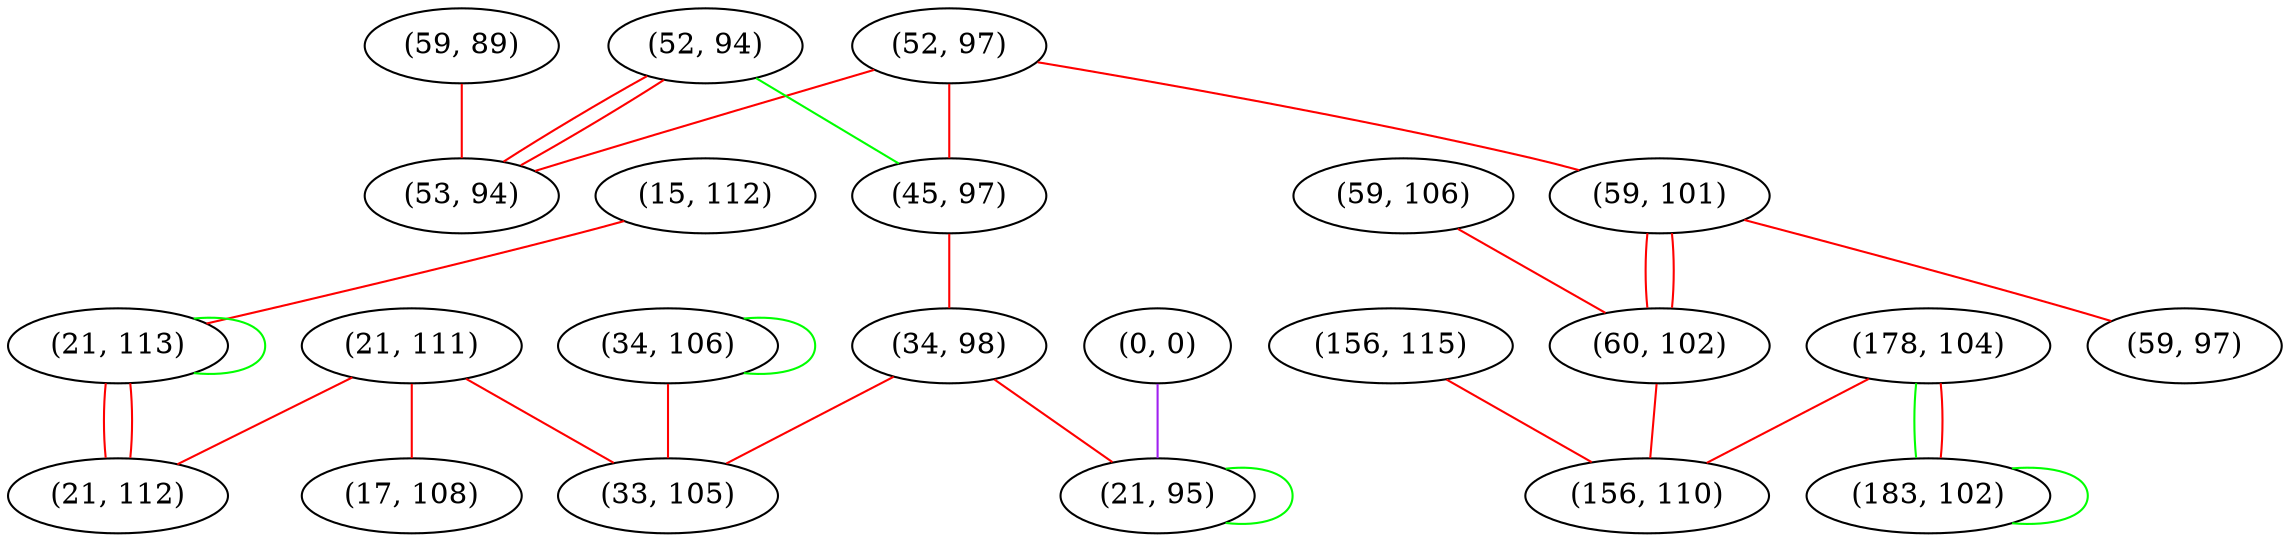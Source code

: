 graph "" {
"(59, 89)";
"(52, 97)";
"(52, 94)";
"(21, 111)";
"(17, 108)";
"(178, 104)";
"(15, 112)";
"(45, 97)";
"(0, 0)";
"(53, 94)";
"(59, 106)";
"(59, 101)";
"(60, 102)";
"(156, 115)";
"(59, 97)";
"(34, 98)";
"(34, 106)";
"(33, 105)";
"(21, 113)";
"(21, 95)";
"(156, 110)";
"(21, 112)";
"(183, 102)";
"(59, 89)" -- "(53, 94)"  [color=red, key=0, weight=1];
"(52, 97)" -- "(53, 94)"  [color=red, key=0, weight=1];
"(52, 97)" -- "(45, 97)"  [color=red, key=0, weight=1];
"(52, 97)" -- "(59, 101)"  [color=red, key=0, weight=1];
"(52, 94)" -- "(53, 94)"  [color=red, key=0, weight=1];
"(52, 94)" -- "(53, 94)"  [color=red, key=1, weight=1];
"(52, 94)" -- "(45, 97)"  [color=green, key=0, weight=2];
"(21, 111)" -- "(17, 108)"  [color=red, key=0, weight=1];
"(21, 111)" -- "(33, 105)"  [color=red, key=0, weight=1];
"(21, 111)" -- "(21, 112)"  [color=red, key=0, weight=1];
"(178, 104)" -- "(183, 102)"  [color=green, key=0, weight=2];
"(178, 104)" -- "(183, 102)"  [color=red, key=1, weight=1];
"(178, 104)" -- "(156, 110)"  [color=red, key=0, weight=1];
"(15, 112)" -- "(21, 113)"  [color=red, key=0, weight=1];
"(45, 97)" -- "(34, 98)"  [color=red, key=0, weight=1];
"(0, 0)" -- "(21, 95)"  [color=purple, key=0, weight=4];
"(59, 106)" -- "(60, 102)"  [color=red, key=0, weight=1];
"(59, 101)" -- "(59, 97)"  [color=red, key=0, weight=1];
"(59, 101)" -- "(60, 102)"  [color=red, key=0, weight=1];
"(59, 101)" -- "(60, 102)"  [color=red, key=1, weight=1];
"(60, 102)" -- "(156, 110)"  [color=red, key=0, weight=1];
"(156, 115)" -- "(156, 110)"  [color=red, key=0, weight=1];
"(34, 98)" -- "(21, 95)"  [color=red, key=0, weight=1];
"(34, 98)" -- "(33, 105)"  [color=red, key=0, weight=1];
"(34, 106)" -- "(33, 105)"  [color=red, key=0, weight=1];
"(34, 106)" -- "(34, 106)"  [color=green, key=0, weight=2];
"(21, 113)" -- "(21, 113)"  [color=green, key=0, weight=2];
"(21, 113)" -- "(21, 112)"  [color=red, key=0, weight=1];
"(21, 113)" -- "(21, 112)"  [color=red, key=1, weight=1];
"(21, 95)" -- "(21, 95)"  [color=green, key=0, weight=2];
"(183, 102)" -- "(183, 102)"  [color=green, key=0, weight=2];
}
